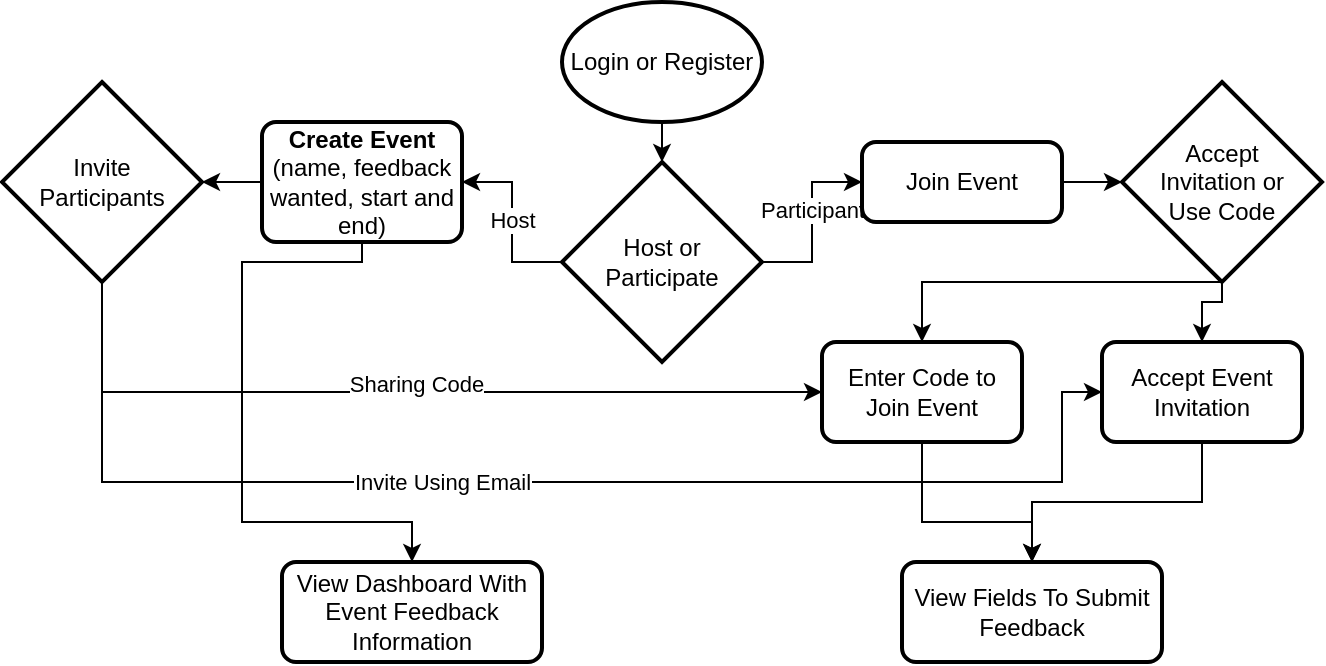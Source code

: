 <mxfile version="14.2.7" type="github">
  <diagram id="kEJS7GYe4vapTDvjzmlF" name="Page-1">
    <mxGraphModel dx="788" dy="543" grid="1" gridSize="10" guides="1" tooltips="1" connect="1" arrows="1" fold="1" page="1" pageScale="1" pageWidth="827" pageHeight="1169" math="0" shadow="0">
      <root>
        <mxCell id="0" />
        <mxCell id="1" parent="0" />
        <mxCell id="CwUWmu0VhKsochQkaoye-10" style="edgeStyle=orthogonalEdgeStyle;rounded=0;orthogonalLoop=1;jettySize=auto;html=1;entryX=1;entryY=0.5;entryDx=0;entryDy=0;" parent="1" source="CwUWmu0VhKsochQkaoye-6" target="CwUWmu0VhKsochQkaoye-9" edge="1">
          <mxGeometry relative="1" as="geometry" />
        </mxCell>
        <mxCell id="CwUWmu0VhKsochQkaoye-13" value="Host" style="edgeLabel;html=1;align=center;verticalAlign=middle;resizable=0;points=[];" parent="CwUWmu0VhKsochQkaoye-10" vertex="1" connectable="0">
          <mxGeometry x="-0.022" y="3" relative="1" as="geometry">
            <mxPoint x="3" y="-2" as="offset" />
          </mxGeometry>
        </mxCell>
        <mxCell id="CwUWmu0VhKsochQkaoye-12" style="edgeStyle=orthogonalEdgeStyle;rounded=0;orthogonalLoop=1;jettySize=auto;html=1;entryX=0;entryY=0.5;entryDx=0;entryDy=0;" parent="1" source="CwUWmu0VhKsochQkaoye-6" target="CwUWmu0VhKsochQkaoye-11" edge="1">
          <mxGeometry relative="1" as="geometry" />
        </mxCell>
        <mxCell id="CwUWmu0VhKsochQkaoye-14" value="Participant" style="edgeLabel;html=1;align=center;verticalAlign=middle;resizable=0;points=[];" parent="CwUWmu0VhKsochQkaoye-12" vertex="1" connectable="0">
          <mxGeometry x="-0.144" y="-4" relative="1" as="geometry">
            <mxPoint x="-4" y="-13" as="offset" />
          </mxGeometry>
        </mxCell>
        <mxCell id="CwUWmu0VhKsochQkaoye-6" value="Host or Participate" style="strokeWidth=2;html=1;shape=mxgraph.flowchart.decision;whiteSpace=wrap;" parent="1" vertex="1">
          <mxGeometry x="350" y="100" width="100" height="100" as="geometry" />
        </mxCell>
        <mxCell id="E_DURaKCawPtjk9vcbm5-1" style="edgeStyle=orthogonalEdgeStyle;rounded=0;orthogonalLoop=1;jettySize=auto;html=1;entryX=1;entryY=0.5;entryDx=0;entryDy=0;entryPerimeter=0;" edge="1" parent="1" source="CwUWmu0VhKsochQkaoye-9" target="CwUWmu0VhKsochQkaoye-28">
          <mxGeometry relative="1" as="geometry" />
        </mxCell>
        <mxCell id="E_DURaKCawPtjk9vcbm5-5" style="edgeStyle=orthogonalEdgeStyle;rounded=0;orthogonalLoop=1;jettySize=auto;html=1;entryX=0.5;entryY=0;entryDx=0;entryDy=0;" edge="1" parent="1" source="CwUWmu0VhKsochQkaoye-9" target="CwUWmu0VhKsochQkaoye-40">
          <mxGeometry relative="1" as="geometry">
            <Array as="points">
              <mxPoint x="250" y="150" />
              <mxPoint x="190" y="150" />
              <mxPoint x="190" y="280" />
              <mxPoint x="275" y="280" />
            </Array>
          </mxGeometry>
        </mxCell>
        <mxCell id="CwUWmu0VhKsochQkaoye-9" value="&lt;div&gt;&lt;b&gt;Create Event&lt;/b&gt;&lt;/div&gt;&lt;div&gt;(name, feedback wanted, start and end)&lt;br&gt;&lt;/div&gt;" style="rounded=1;whiteSpace=wrap;html=1;absoluteArcSize=1;arcSize=14;strokeWidth=2;" parent="1" vertex="1">
          <mxGeometry x="200" y="80" width="100" height="60" as="geometry" />
        </mxCell>
        <mxCell id="CwUWmu0VhKsochQkaoye-24" style="edgeStyle=orthogonalEdgeStyle;rounded=0;orthogonalLoop=1;jettySize=auto;html=1;" parent="1" source="CwUWmu0VhKsochQkaoye-11" target="CwUWmu0VhKsochQkaoye-23" edge="1">
          <mxGeometry relative="1" as="geometry" />
        </mxCell>
        <mxCell id="CwUWmu0VhKsochQkaoye-11" value="Join Event" style="rounded=1;whiteSpace=wrap;html=1;absoluteArcSize=1;arcSize=14;strokeWidth=2;" parent="1" vertex="1">
          <mxGeometry x="500" y="90" width="100" height="40" as="geometry" />
        </mxCell>
        <mxCell id="CwUWmu0VhKsochQkaoye-18" style="edgeStyle=orthogonalEdgeStyle;rounded=0;orthogonalLoop=1;jettySize=auto;html=1;exitX=0.5;exitY=1;exitDx=0;exitDy=0;exitPerimeter=0;entryX=0.5;entryY=0;entryDx=0;entryDy=0;entryPerimeter=0;" parent="1" source="CwUWmu0VhKsochQkaoye-17" target="CwUWmu0VhKsochQkaoye-6" edge="1">
          <mxGeometry relative="1" as="geometry" />
        </mxCell>
        <mxCell id="CwUWmu0VhKsochQkaoye-17" value="Login or Register" style="strokeWidth=2;html=1;shape=mxgraph.flowchart.start_1;whiteSpace=wrap;" parent="1" vertex="1">
          <mxGeometry x="350" y="20" width="100" height="60" as="geometry" />
        </mxCell>
        <mxCell id="CwUWmu0VhKsochQkaoye-34" style="edgeStyle=orthogonalEdgeStyle;rounded=0;orthogonalLoop=1;jettySize=auto;html=1;exitX=0.5;exitY=1;exitDx=0;exitDy=0;exitPerimeter=0;entryX=0.5;entryY=0;entryDx=0;entryDy=0;" parent="1" source="CwUWmu0VhKsochQkaoye-23" target="CwUWmu0VhKsochQkaoye-33" edge="1">
          <mxGeometry relative="1" as="geometry">
            <Array as="points">
              <mxPoint x="680" y="170" />
              <mxPoint x="670" y="170" />
            </Array>
          </mxGeometry>
        </mxCell>
        <mxCell id="E_DURaKCawPtjk9vcbm5-3" style="edgeStyle=orthogonalEdgeStyle;rounded=0;orthogonalLoop=1;jettySize=auto;html=1;exitX=0.5;exitY=1;exitDx=0;exitDy=0;exitPerimeter=0;entryX=0.5;entryY=0;entryDx=0;entryDy=0;" edge="1" parent="1" source="CwUWmu0VhKsochQkaoye-23" target="CwUWmu0VhKsochQkaoye-29">
          <mxGeometry relative="1" as="geometry">
            <Array as="points">
              <mxPoint x="530" y="160" />
            </Array>
          </mxGeometry>
        </mxCell>
        <mxCell id="CwUWmu0VhKsochQkaoye-23" value="&lt;div align=&quot;center&quot;&gt;Accept &lt;br&gt;&lt;/div&gt;&lt;div align=&quot;center&quot;&gt;Invitation or &lt;br&gt;&lt;/div&gt;&lt;div align=&quot;center&quot;&gt;Use Code&lt;/div&gt;" style="strokeWidth=2;html=1;shape=mxgraph.flowchart.decision;whiteSpace=wrap;align=center;" parent="1" vertex="1">
          <mxGeometry x="630" y="60" width="100" height="100" as="geometry" />
        </mxCell>
        <mxCell id="CwUWmu0VhKsochQkaoye-31" style="edgeStyle=orthogonalEdgeStyle;rounded=0;orthogonalLoop=1;jettySize=auto;html=1;entryX=0;entryY=0.5;entryDx=0;entryDy=0;exitX=0.5;exitY=1;exitDx=0;exitDy=0;exitPerimeter=0;" parent="1" source="CwUWmu0VhKsochQkaoye-28" target="CwUWmu0VhKsochQkaoye-29" edge="1">
          <mxGeometry relative="1" as="geometry" />
        </mxCell>
        <mxCell id="CwUWmu0VhKsochQkaoye-32" value="Sharing Code" style="edgeLabel;html=1;align=center;verticalAlign=middle;resizable=0;points=[];" parent="CwUWmu0VhKsochQkaoye-31" vertex="1" connectable="0">
          <mxGeometry x="0.033" y="3" relative="1" as="geometry">
            <mxPoint x="-3" y="-1" as="offset" />
          </mxGeometry>
        </mxCell>
        <mxCell id="CwUWmu0VhKsochQkaoye-38" style="edgeStyle=orthogonalEdgeStyle;rounded=0;orthogonalLoop=1;jettySize=auto;html=1;entryX=0;entryY=0.5;entryDx=0;entryDy=0;exitX=0.5;exitY=1;exitDx=0;exitDy=0;exitPerimeter=0;" parent="1" source="CwUWmu0VhKsochQkaoye-28" target="CwUWmu0VhKsochQkaoye-33" edge="1">
          <mxGeometry relative="1" as="geometry">
            <Array as="points">
              <mxPoint x="120" y="260" />
              <mxPoint x="600" y="260" />
              <mxPoint x="600" y="215" />
            </Array>
          </mxGeometry>
        </mxCell>
        <mxCell id="CwUWmu0VhKsochQkaoye-39" value="&lt;div&gt;Invite Using Email&lt;/div&gt;" style="edgeLabel;html=1;align=center;verticalAlign=middle;resizable=0;points=[];" parent="CwUWmu0VhKsochQkaoye-38" vertex="1" connectable="0">
          <mxGeometry x="-0.006" relative="1" as="geometry">
            <mxPoint x="-50.83" as="offset" />
          </mxGeometry>
        </mxCell>
        <mxCell id="CwUWmu0VhKsochQkaoye-28" value="&lt;div&gt;Invite &lt;br&gt;&lt;/div&gt;&lt;div&gt;Participants&lt;/div&gt;" style="strokeWidth=2;html=1;shape=mxgraph.flowchart.decision;whiteSpace=wrap;" parent="1" vertex="1">
          <mxGeometry x="70" y="60" width="100" height="100" as="geometry" />
        </mxCell>
        <mxCell id="CwUWmu0VhKsochQkaoye-45" style="edgeStyle=orthogonalEdgeStyle;rounded=0;orthogonalLoop=1;jettySize=auto;html=1;" parent="1" source="CwUWmu0VhKsochQkaoye-29" target="CwUWmu0VhKsochQkaoye-41" edge="1">
          <mxGeometry relative="1" as="geometry">
            <Array as="points">
              <mxPoint x="530" y="280" />
              <mxPoint x="585" y="280" />
            </Array>
          </mxGeometry>
        </mxCell>
        <mxCell id="CwUWmu0VhKsochQkaoye-29" value="Enter Code to Join Event" style="rounded=1;whiteSpace=wrap;html=1;absoluteArcSize=1;arcSize=14;strokeWidth=2;" parent="1" vertex="1">
          <mxGeometry x="480" y="190" width="100" height="50" as="geometry" />
        </mxCell>
        <mxCell id="E_DURaKCawPtjk9vcbm5-4" style="edgeStyle=orthogonalEdgeStyle;rounded=0;orthogonalLoop=1;jettySize=auto;html=1;entryX=0.5;entryY=0;entryDx=0;entryDy=0;" edge="1" parent="1" source="CwUWmu0VhKsochQkaoye-33" target="CwUWmu0VhKsochQkaoye-41">
          <mxGeometry relative="1" as="geometry" />
        </mxCell>
        <mxCell id="CwUWmu0VhKsochQkaoye-33" value="Accept Event Invitation" style="rounded=1;whiteSpace=wrap;html=1;absoluteArcSize=1;arcSize=14;strokeWidth=2;" parent="1" vertex="1">
          <mxGeometry x="620" y="190" width="100" height="50" as="geometry" />
        </mxCell>
        <mxCell id="CwUWmu0VhKsochQkaoye-40" value="View Dashboard With Event Feedback Information" style="rounded=1;whiteSpace=wrap;html=1;absoluteArcSize=1;arcSize=14;strokeWidth=2;" parent="1" vertex="1">
          <mxGeometry x="210" y="300" width="130" height="50" as="geometry" />
        </mxCell>
        <mxCell id="CwUWmu0VhKsochQkaoye-41" value="View Fields To Submit Feedback" style="rounded=1;whiteSpace=wrap;html=1;absoluteArcSize=1;arcSize=14;strokeWidth=2;" parent="1" vertex="1">
          <mxGeometry x="520" y="300" width="130" height="50" as="geometry" />
        </mxCell>
      </root>
    </mxGraphModel>
  </diagram>
</mxfile>
